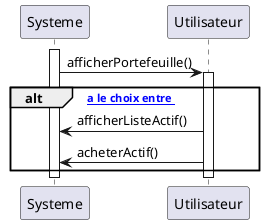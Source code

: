 @startuml
 activate Systeme
      Systeme -> Utilisateur : afficherPortefeuille() 
      activate Utilisateur 
      alt [L'utilisateur a le choix entre ]
      Utilisateur -> Systeme : afficherListeActif()
      Utilisateur -> Systeme : acheterActif()
      end
      deactivate Utilisateur
deactivate Systeme
@enduml
